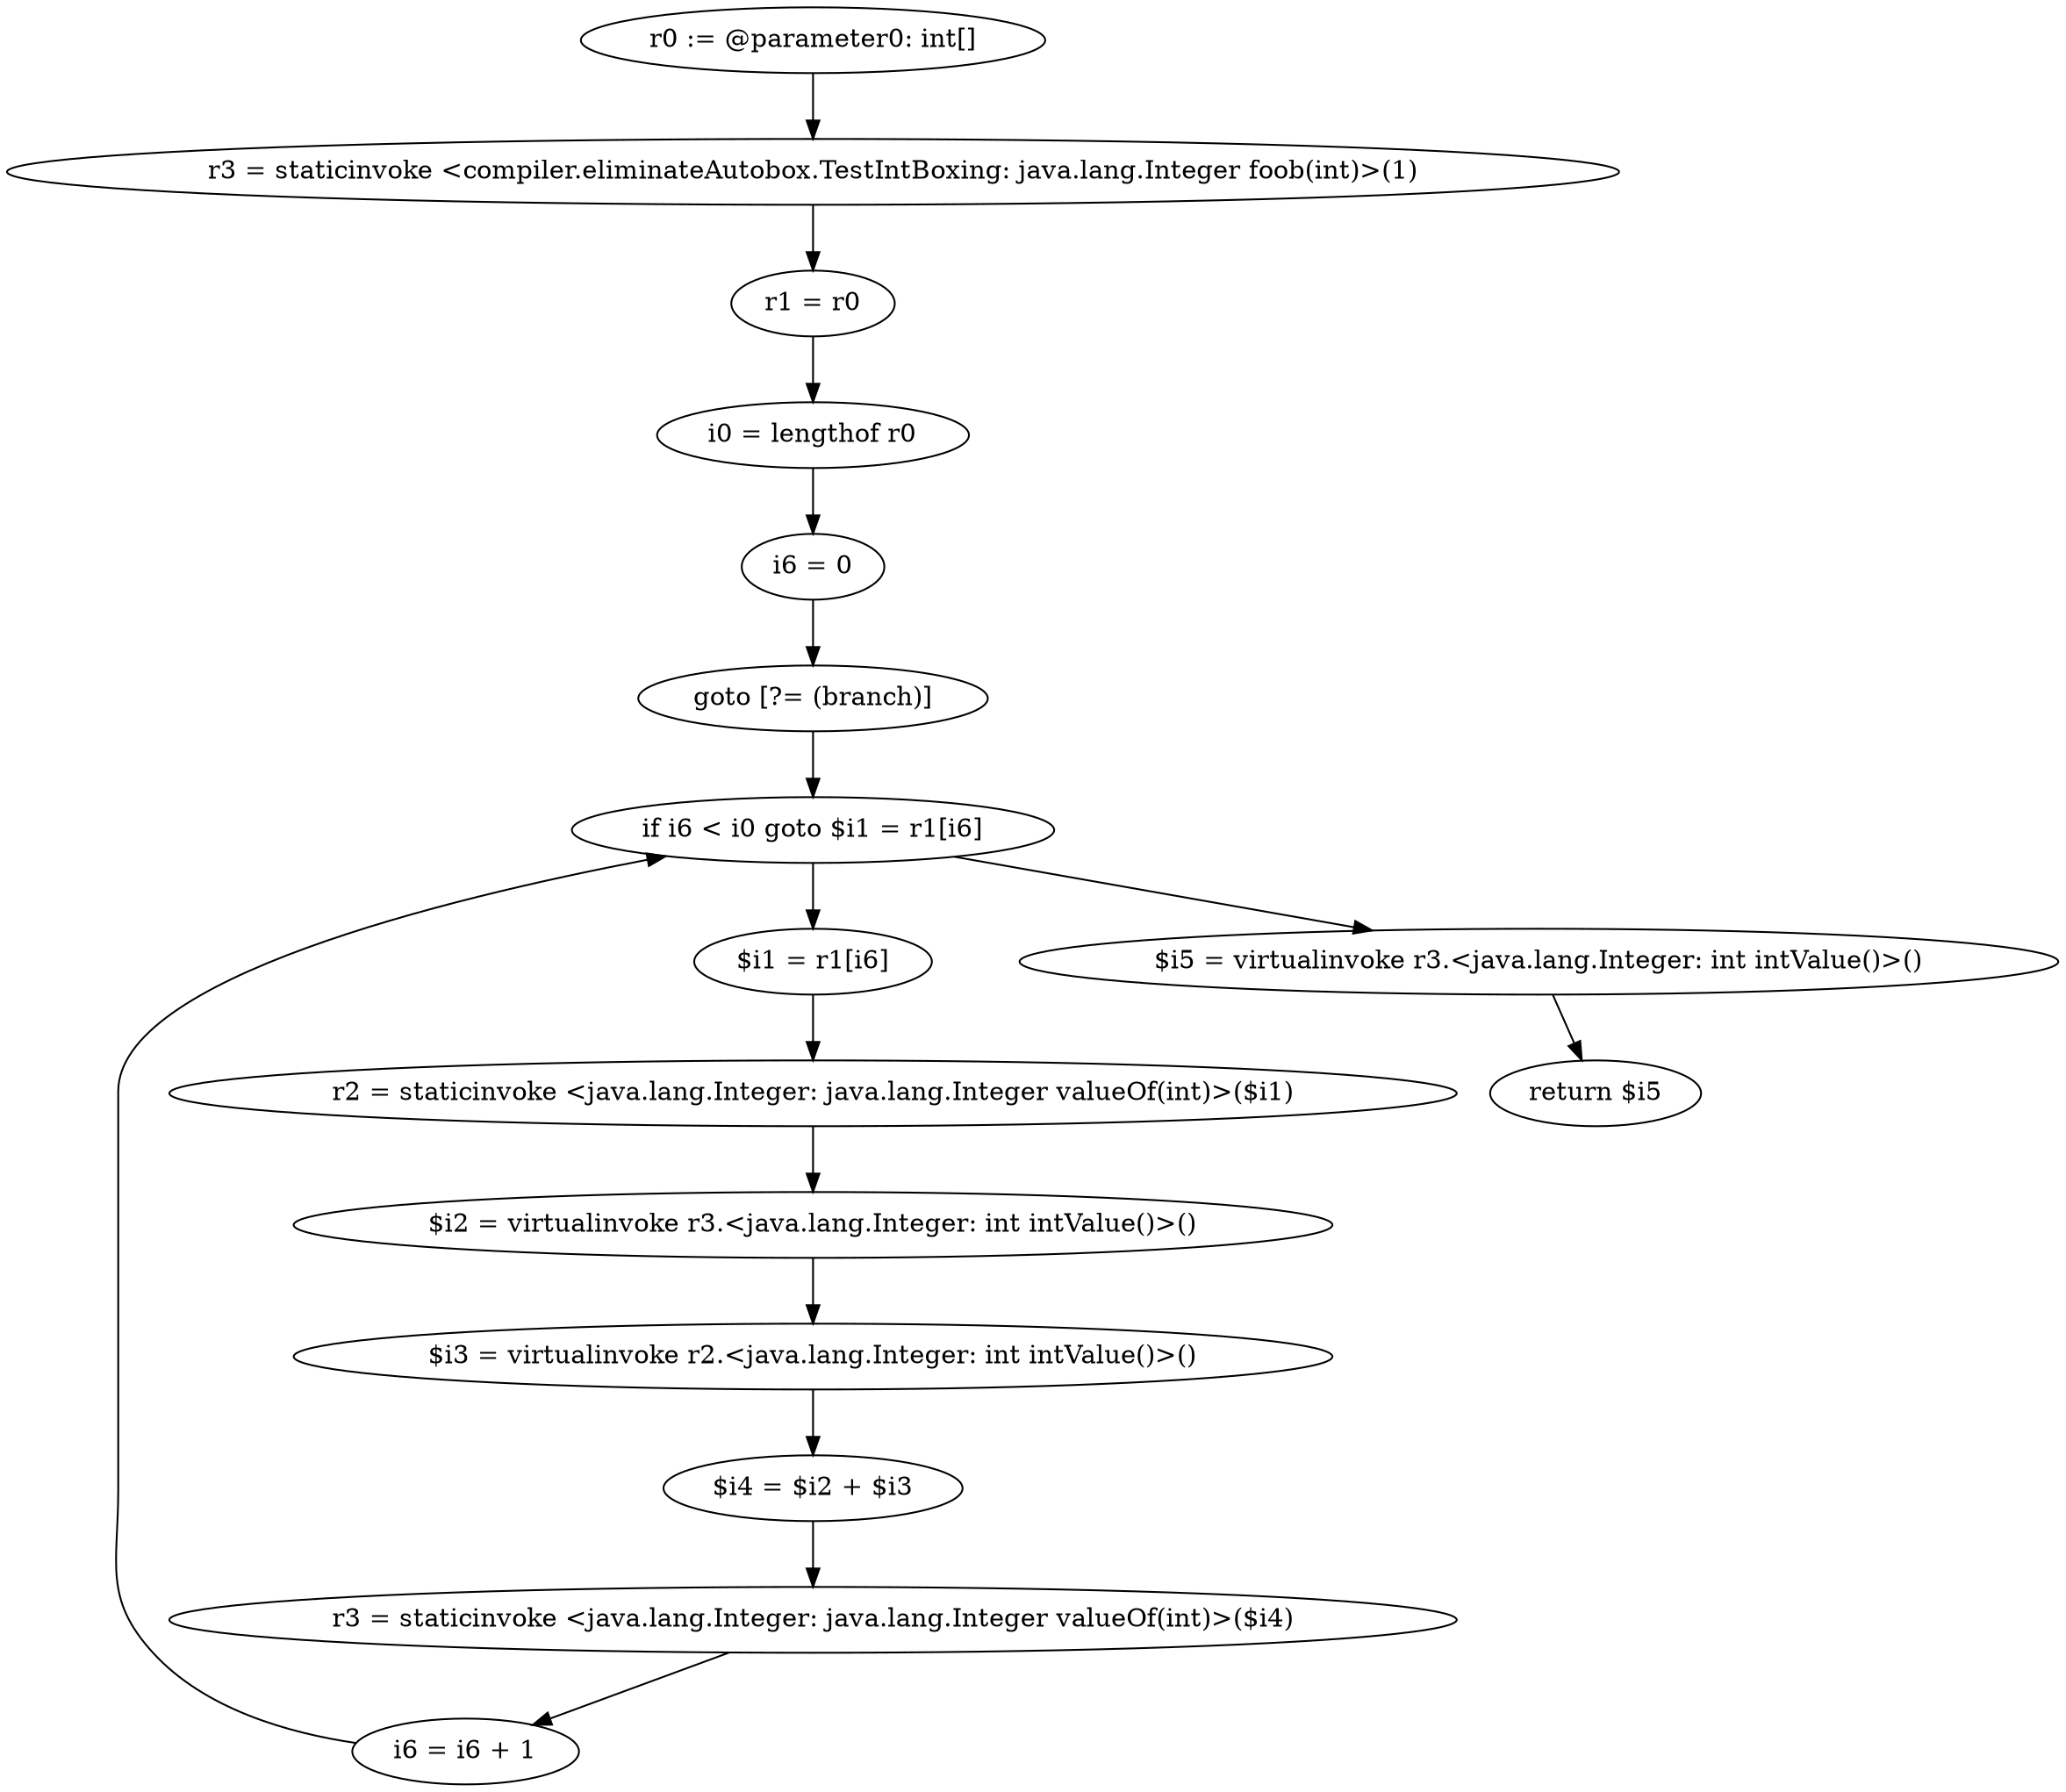 digraph "unitGraph" {
    "r0 := @parameter0: int[]"
    "r3 = staticinvoke <compiler.eliminateAutobox.TestIntBoxing: java.lang.Integer foob(int)>(1)"
    "r1 = r0"
    "i0 = lengthof r0"
    "i6 = 0"
    "goto [?= (branch)]"
    "$i1 = r1[i6]"
    "r2 = staticinvoke <java.lang.Integer: java.lang.Integer valueOf(int)>($i1)"
    "$i2 = virtualinvoke r3.<java.lang.Integer: int intValue()>()"
    "$i3 = virtualinvoke r2.<java.lang.Integer: int intValue()>()"
    "$i4 = $i2 + $i3"
    "r3 = staticinvoke <java.lang.Integer: java.lang.Integer valueOf(int)>($i4)"
    "i6 = i6 + 1"
    "if i6 < i0 goto $i1 = r1[i6]"
    "$i5 = virtualinvoke r3.<java.lang.Integer: int intValue()>()"
    "return $i5"
    "r0 := @parameter0: int[]"->"r3 = staticinvoke <compiler.eliminateAutobox.TestIntBoxing: java.lang.Integer foob(int)>(1)";
    "r3 = staticinvoke <compiler.eliminateAutobox.TestIntBoxing: java.lang.Integer foob(int)>(1)"->"r1 = r0";
    "r1 = r0"->"i0 = lengthof r0";
    "i0 = lengthof r0"->"i6 = 0";
    "i6 = 0"->"goto [?= (branch)]";
    "goto [?= (branch)]"->"if i6 < i0 goto $i1 = r1[i6]";
    "$i1 = r1[i6]"->"r2 = staticinvoke <java.lang.Integer: java.lang.Integer valueOf(int)>($i1)";
    "r2 = staticinvoke <java.lang.Integer: java.lang.Integer valueOf(int)>($i1)"->"$i2 = virtualinvoke r3.<java.lang.Integer: int intValue()>()";
    "$i2 = virtualinvoke r3.<java.lang.Integer: int intValue()>()"->"$i3 = virtualinvoke r2.<java.lang.Integer: int intValue()>()";
    "$i3 = virtualinvoke r2.<java.lang.Integer: int intValue()>()"->"$i4 = $i2 + $i3";
    "$i4 = $i2 + $i3"->"r3 = staticinvoke <java.lang.Integer: java.lang.Integer valueOf(int)>($i4)";
    "r3 = staticinvoke <java.lang.Integer: java.lang.Integer valueOf(int)>($i4)"->"i6 = i6 + 1";
    "i6 = i6 + 1"->"if i6 < i0 goto $i1 = r1[i6]";
    "if i6 < i0 goto $i1 = r1[i6]"->"$i5 = virtualinvoke r3.<java.lang.Integer: int intValue()>()";
    "if i6 < i0 goto $i1 = r1[i6]"->"$i1 = r1[i6]";
    "$i5 = virtualinvoke r3.<java.lang.Integer: int intValue()>()"->"return $i5";
}
